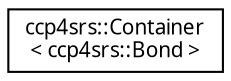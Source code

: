 digraph "Graphical Class Hierarchy"
{
  edge [fontname="FreeSans.ttf",fontsize="10",labelfontname="FreeSans.ttf",labelfontsize="10"];
  node [fontname="FreeSans.ttf",fontsize="10",shape=record];
  rankdir="LR";
  Node1 [label="ccp4srs::Container\l\< ccp4srs::Bond \>",height=0.2,width=0.4,color="black", fillcolor="white", style="filled",URL="$classccp4srs_1_1_container.html"];
}
